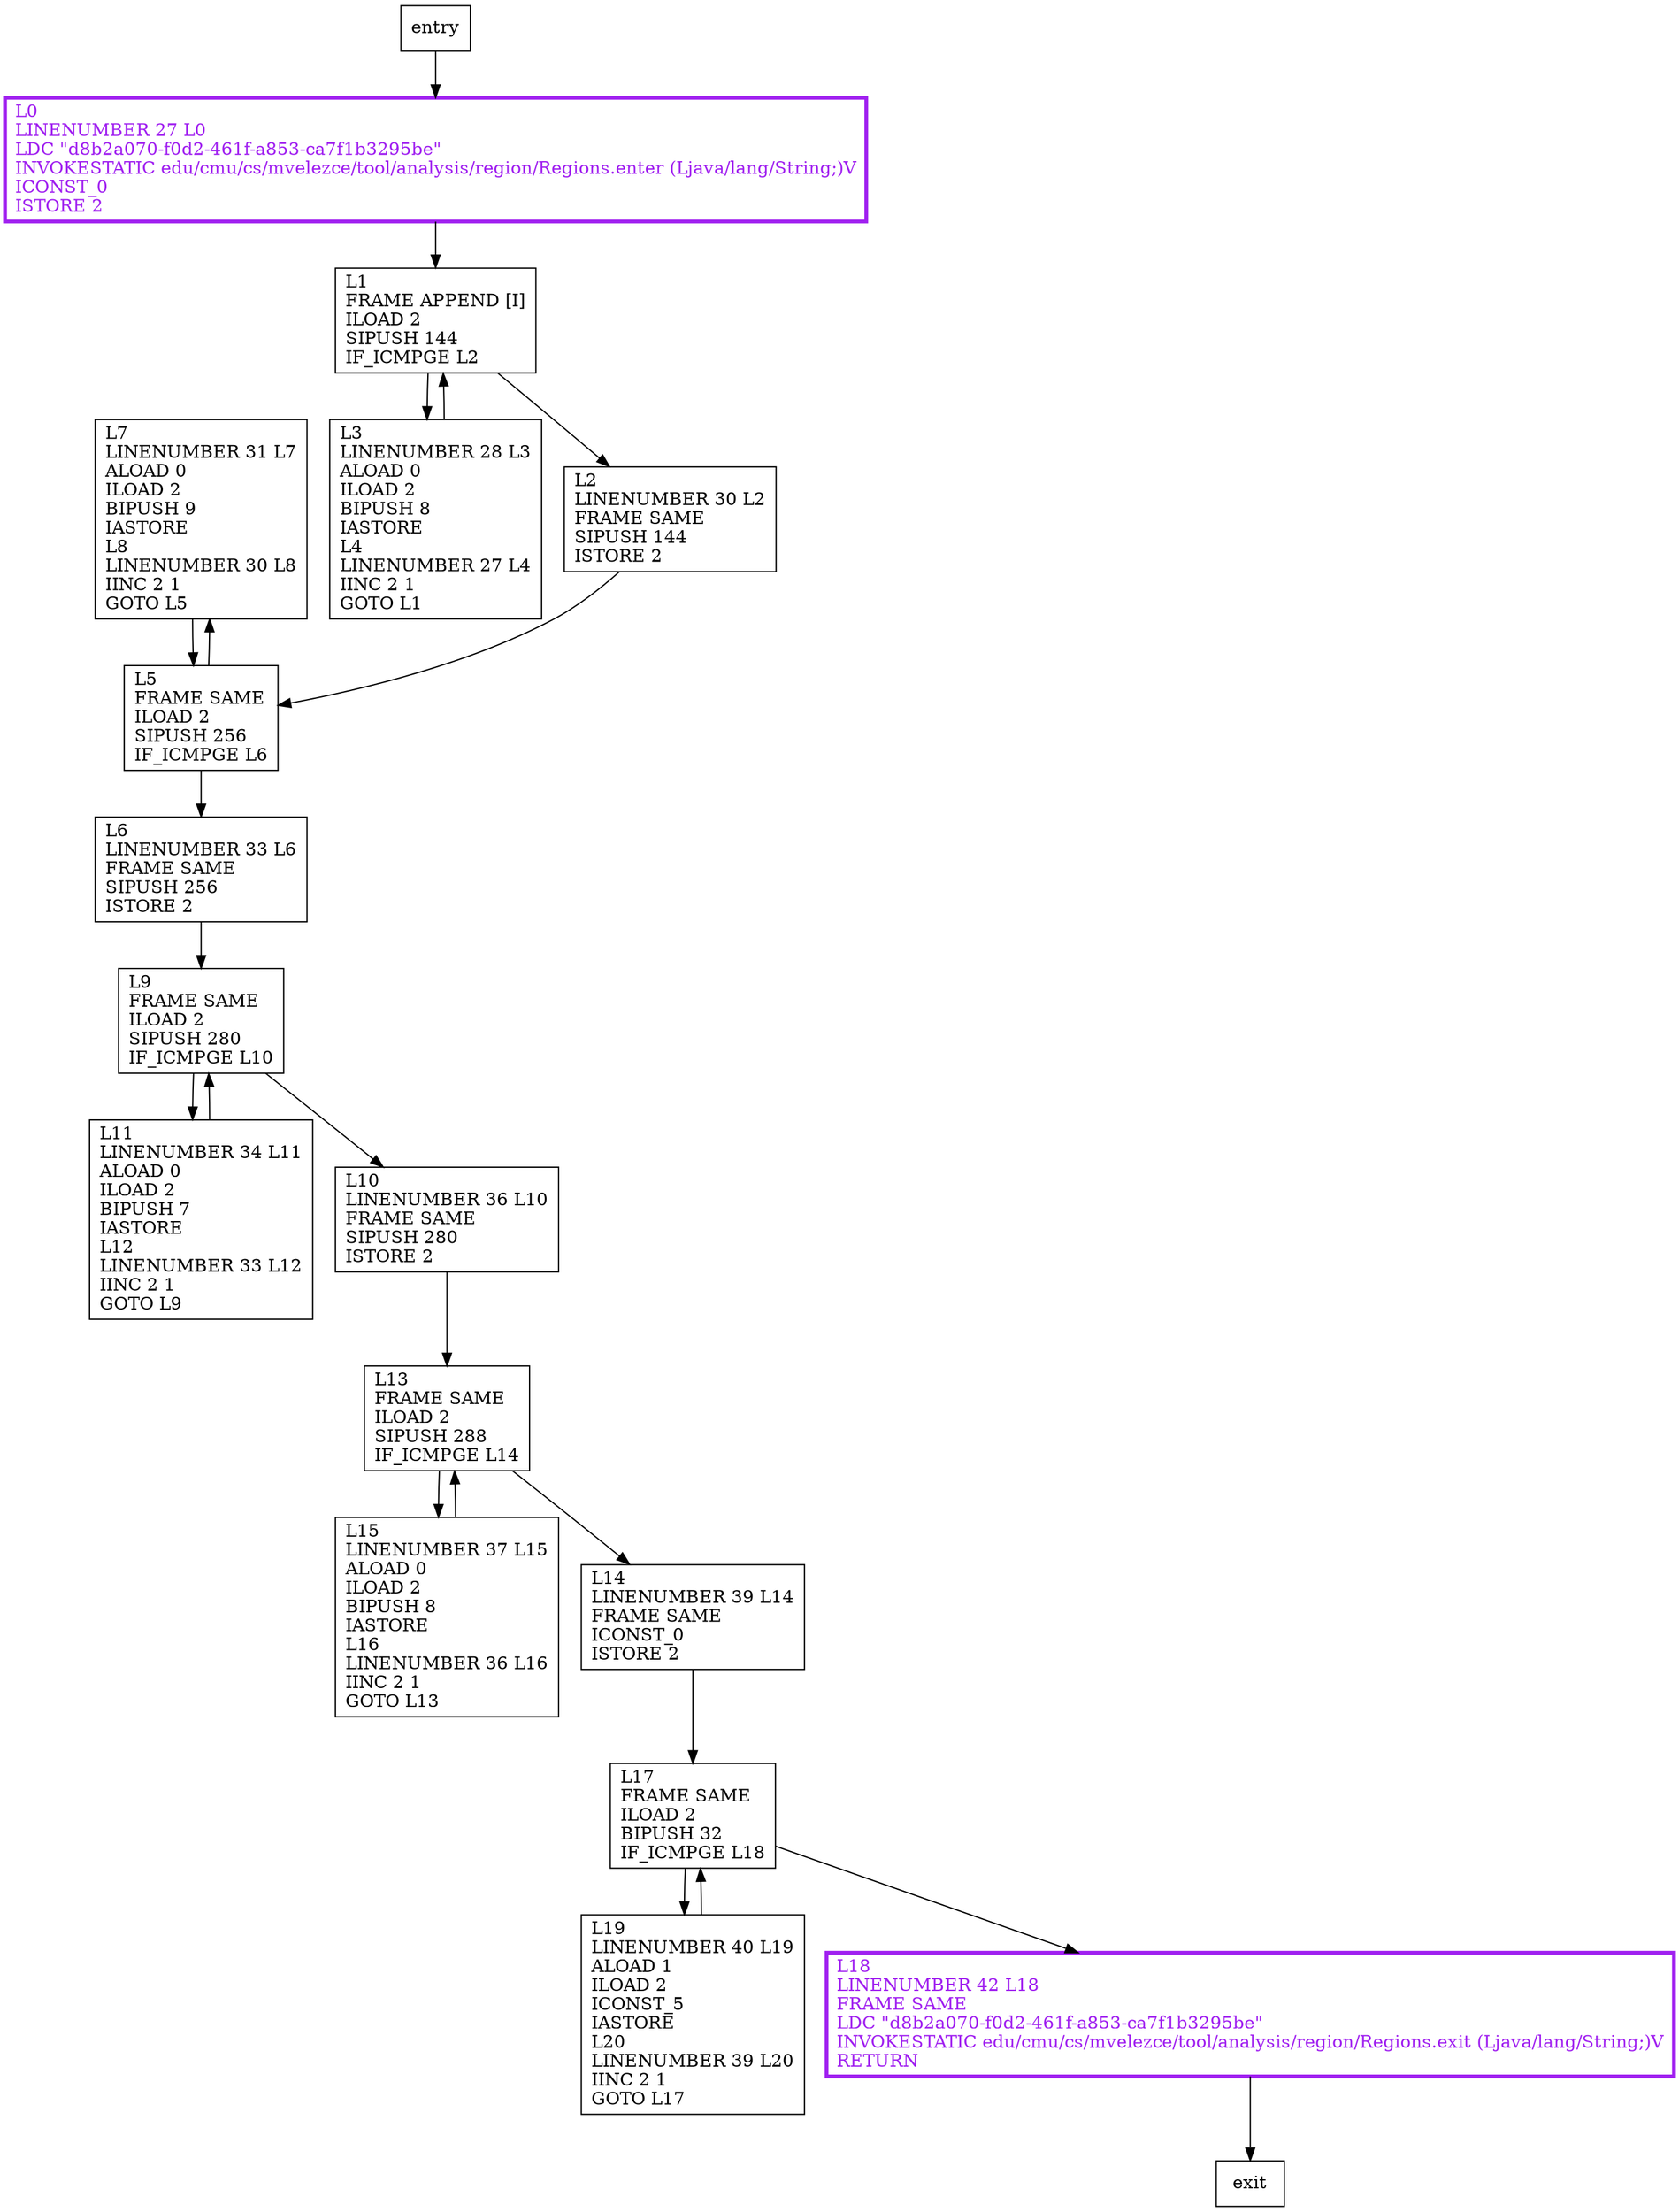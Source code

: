 digraph getFixedTree {
node [shape=record];
1693540983 [label="L7\lLINENUMBER 31 L7\lALOAD 0\lILOAD 2\lBIPUSH 9\lIASTORE\lL8\lLINENUMBER 30 L8\lIINC 2 1\lGOTO L5\l"];
750795985 [label="L3\lLINENUMBER 28 L3\lALOAD 0\lILOAD 2\lBIPUSH 8\lIASTORE\lL4\lLINENUMBER 27 L4\lIINC 2 1\lGOTO L1\l"];
1310167355 [label="L1\lFRAME APPEND [I]\lILOAD 2\lSIPUSH 144\lIF_ICMPGE L2\l"];
904409454 [label="L15\lLINENUMBER 37 L15\lALOAD 0\lILOAD 2\lBIPUSH 8\lIASTORE\lL16\lLINENUMBER 36 L16\lIINC 2 1\lGOTO L13\l"];
407263135 [label="L19\lLINENUMBER 40 L19\lALOAD 1\lILOAD 2\lICONST_5\lIASTORE\lL20\lLINENUMBER 39 L20\lIINC 2 1\lGOTO L17\l"];
568462037 [label="L9\lFRAME SAME\lILOAD 2\lSIPUSH 280\lIF_ICMPGE L10\l"];
277437206 [label="L0\lLINENUMBER 27 L0\lLDC \"d8b2a070-f0d2-461f-a853-ca7f1b3295be\"\lINVOKESTATIC edu/cmu/cs/mvelezce/tool/analysis/region/Regions.enter (Ljava/lang/String;)V\lICONST_0\lISTORE 2\l"];
862486751 [label="L18\lLINENUMBER 42 L18\lFRAME SAME\lLDC \"d8b2a070-f0d2-461f-a853-ca7f1b3295be\"\lINVOKESTATIC edu/cmu/cs/mvelezce/tool/analysis/region/Regions.exit (Ljava/lang/String;)V\lRETURN\l"];
1315908533 [label="L11\lLINENUMBER 34 L11\lALOAD 0\lILOAD 2\lBIPUSH 7\lIASTORE\lL12\lLINENUMBER 33 L12\lIINC 2 1\lGOTO L9\l"];
1825662648 [label="L17\lFRAME SAME\lILOAD 2\lBIPUSH 32\lIF_ICMPGE L18\l"];
999699153 [label="L10\lLINENUMBER 36 L10\lFRAME SAME\lSIPUSH 280\lISTORE 2\l"];
345780740 [label="L6\lLINENUMBER 33 L6\lFRAME SAME\lSIPUSH 256\lISTORE 2\l"];
1063423209 [label="L14\lLINENUMBER 39 L14\lFRAME SAME\lICONST_0\lISTORE 2\l"];
1232792716 [label="L5\lFRAME SAME\lILOAD 2\lSIPUSH 256\lIF_ICMPGE L6\l"];
40736485 [label="L13\lFRAME SAME\lILOAD 2\lSIPUSH 288\lIF_ICMPGE L14\l"];
1428469551 [label="L2\lLINENUMBER 30 L2\lFRAME SAME\lSIPUSH 144\lISTORE 2\l"];
entry;
exit;
1693540983 -> 1232792716;
750795985 -> 1310167355;
1310167355 -> 750795985;
1310167355 -> 1428469551;
904409454 -> 40736485;
407263135 -> 1825662648;
568462037 -> 999699153;
568462037 -> 1315908533;
277437206 -> 1310167355;
862486751 -> exit;
1315908533 -> 568462037;
1825662648 -> 407263135;
1825662648 -> 862486751;
entry -> 277437206;
999699153 -> 40736485;
345780740 -> 568462037;
1063423209 -> 1825662648;
1232792716 -> 1693540983;
1232792716 -> 345780740;
40736485 -> 1063423209;
40736485 -> 904409454;
1428469551 -> 1232792716;
277437206[fontcolor="purple", penwidth=3, color="purple"];
862486751[fontcolor="purple", penwidth=3, color="purple"];
}
